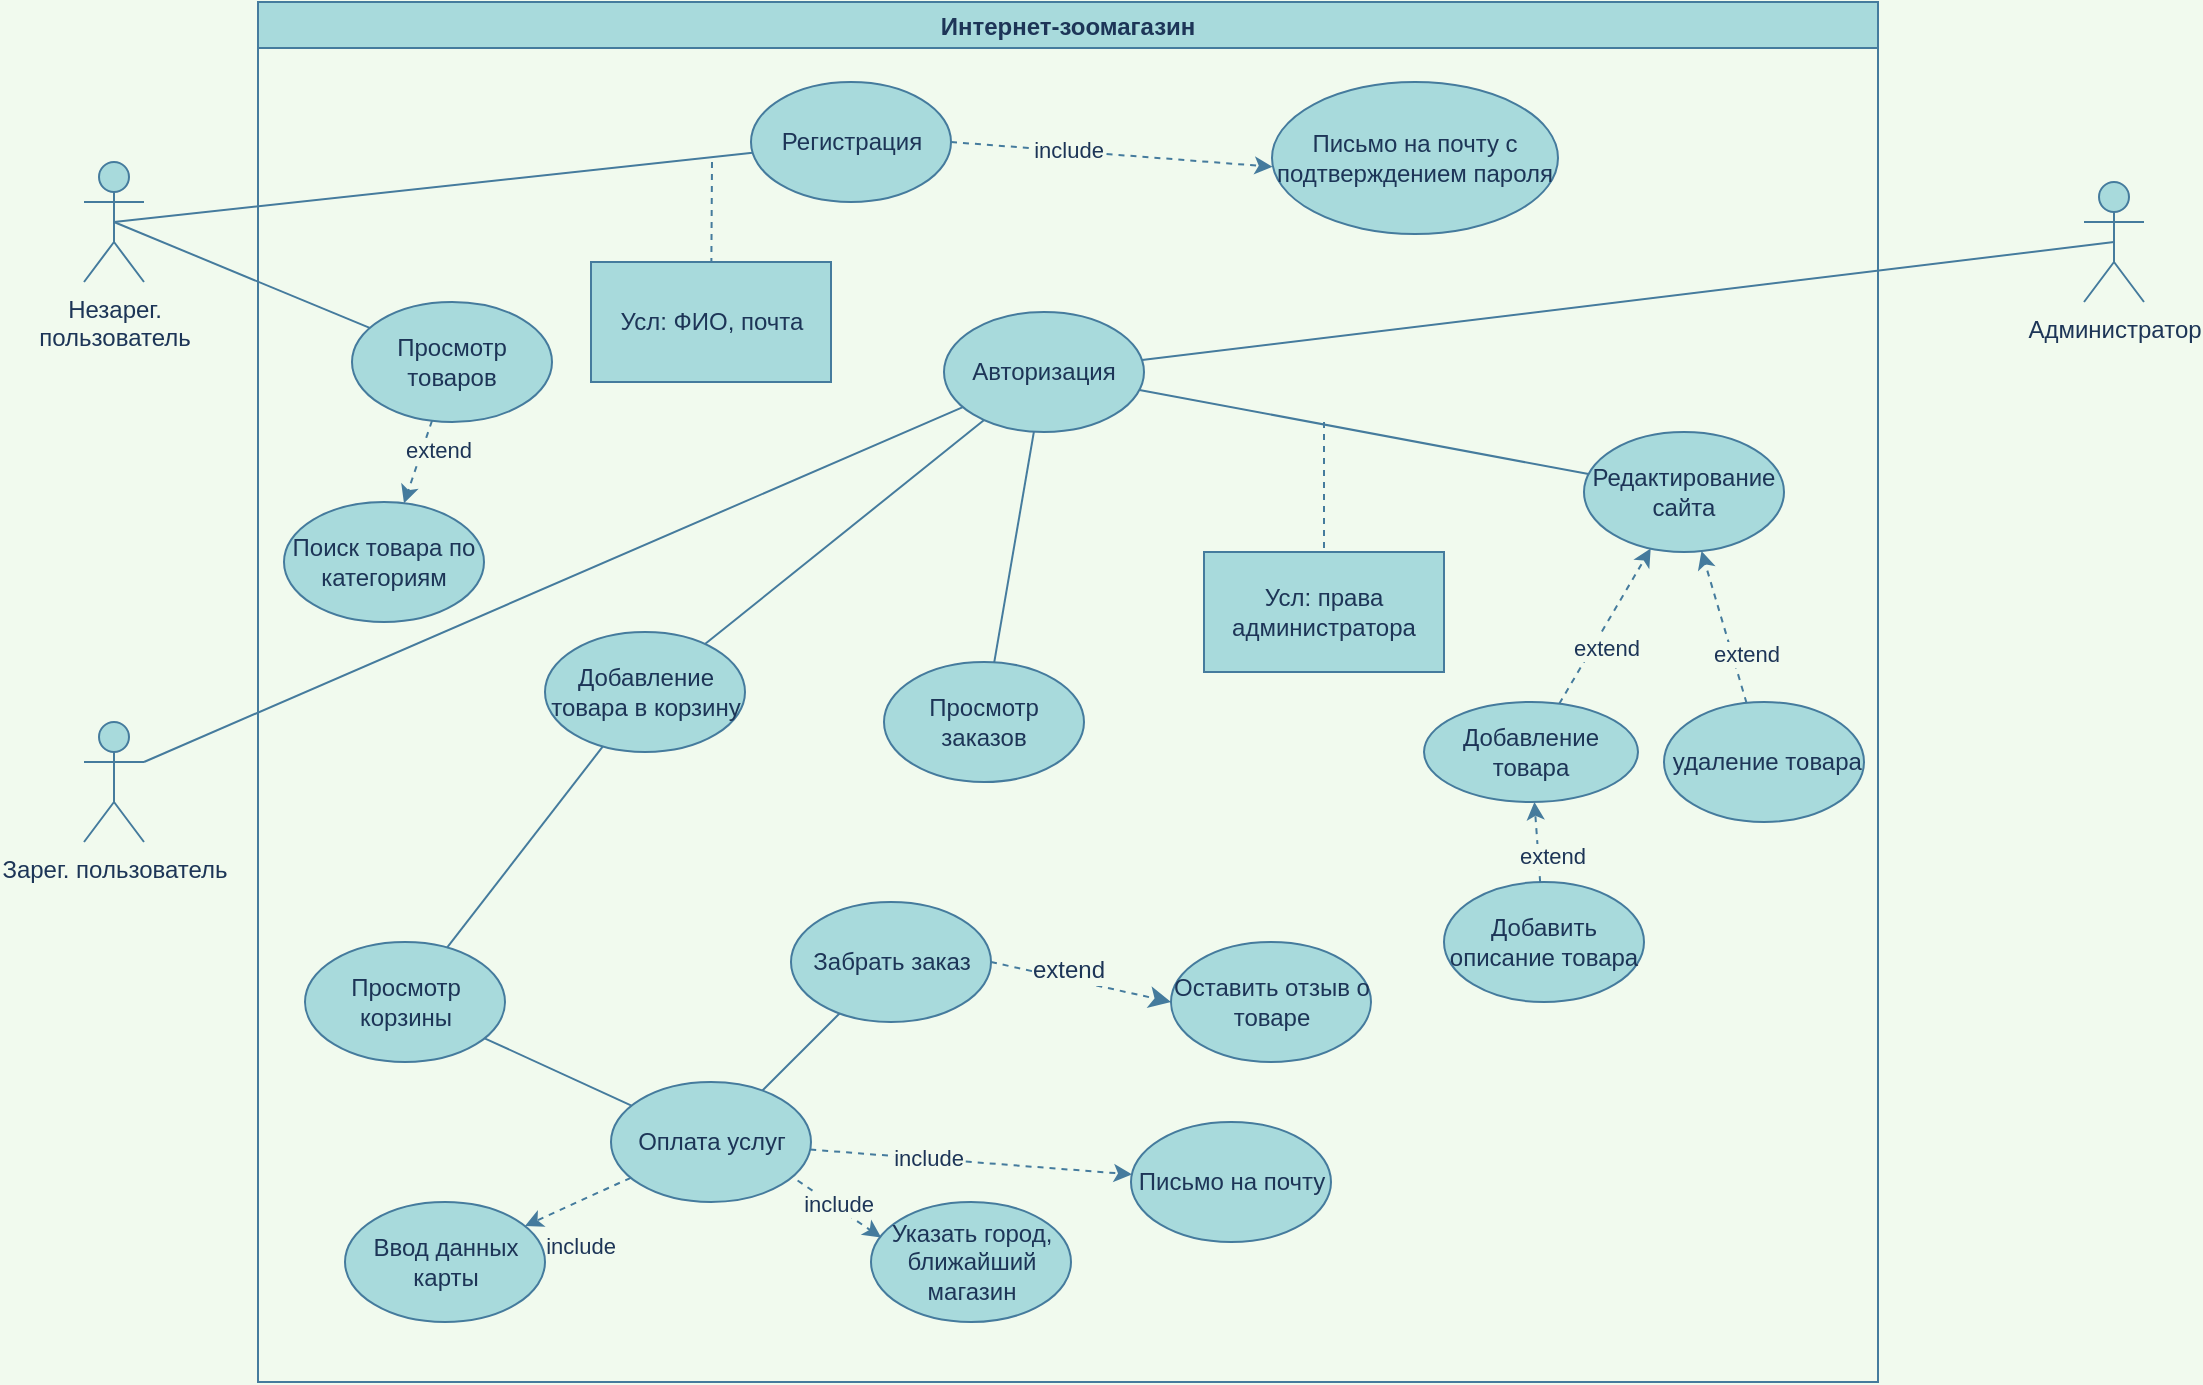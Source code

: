 <mxfile version="20.5.3" type="github"><diagram id="yVhDxwZSkm6BTgmh7rgm" name="Страница 1"><mxGraphModel dx="1422" dy="762" grid="1" gridSize="10" guides="1" tooltips="1" connect="1" arrows="1" fold="1" page="1" pageScale="1" pageWidth="827" pageHeight="1169" background="#F1FAEE" math="0" shadow="0"><root><mxCell id="0"/><mxCell id="1" parent="0"/><mxCell id="wIztBhnidroyTzXumkth-1" value="Незарег.&lt;br&gt;пользователь" style="shape=umlActor;verticalLabelPosition=bottom;verticalAlign=top;html=1;outlineConnect=0;rounded=0;fillColor=#A8DADC;strokeColor=#457B9D;fontColor=#1D3557;" parent="1" vertex="1"><mxGeometry x="70" y="490" width="30" height="60" as="geometry"/></mxCell><mxCell id="wIztBhnidroyTzXumkth-2" value="Зарег. пользователь" style="shape=umlActor;verticalLabelPosition=bottom;verticalAlign=top;html=1;outlineConnect=0;rounded=0;fillColor=#A8DADC;strokeColor=#457B9D;fontColor=#1D3557;" parent="1" vertex="1"><mxGeometry x="70" y="770" width="30" height="60" as="geometry"/></mxCell><mxCell id="wIztBhnidroyTzXumkth-3" value="Интернет-зоомагазин" style="swimlane;rounded=0;fillColor=#A8DADC;strokeColor=#457B9D;fontColor=#1D3557;" parent="1" vertex="1"><mxGeometry x="157" y="410" width="810" height="690" as="geometry"><mxRectangle x="267" y="360" width="140" height="30" as="alternateBounds"/></mxGeometry></mxCell><mxCell id="wIztBhnidroyTzXumkth-4" value="Регистрация" style="ellipse;whiteSpace=wrap;html=1;rounded=0;fillColor=#A8DADC;strokeColor=#457B9D;fontColor=#1D3557;" parent="wIztBhnidroyTzXumkth-3" vertex="1"><mxGeometry x="246.5" y="40" width="100" height="60" as="geometry"/></mxCell><mxCell id="wIztBhnidroyTzXumkth-5" value="Просмотр товаров" style="ellipse;whiteSpace=wrap;html=1;rounded=0;fillColor=#A8DADC;strokeColor=#457B9D;fontColor=#1D3557;" parent="wIztBhnidroyTzXumkth-3" vertex="1"><mxGeometry x="47" y="150" width="100" height="60" as="geometry"/></mxCell><mxCell id="wIztBhnidroyTzXumkth-6" value="Оплата услуг" style="ellipse;whiteSpace=wrap;html=1;rounded=0;fillColor=#A8DADC;strokeColor=#457B9D;fontColor=#1D3557;" parent="wIztBhnidroyTzXumkth-3" vertex="1"><mxGeometry x="176.5" y="540" width="100" height="60" as="geometry"/></mxCell><mxCell id="wIztBhnidroyTzXumkth-7" value="Просмотр корзины" style="ellipse;whiteSpace=wrap;html=1;rounded=0;fillColor=#A8DADC;strokeColor=#457B9D;fontColor=#1D3557;" parent="wIztBhnidroyTzXumkth-3" vertex="1"><mxGeometry x="23.5" y="470" width="100" height="60" as="geometry"/></mxCell><mxCell id="wIztBhnidroyTzXumkth-8" value="" style="endArrow=none;html=1;rounded=0;labelBackgroundColor=#F1FAEE;strokeColor=#457B9D;fontColor=#1D3557;" parent="wIztBhnidroyTzXumkth-3" source="wIztBhnidroyTzXumkth-7" target="wIztBhnidroyTzXumkth-6" edge="1"><mxGeometry width="50" height="50" relative="1" as="geometry"><mxPoint x="271.5" y="524.7" as="sourcePoint"/><mxPoint x="393.5" y="460" as="targetPoint"/></mxGeometry></mxCell><mxCell id="wIztBhnidroyTzXumkth-9" value="Ввод данных карты" style="ellipse;whiteSpace=wrap;html=1;rounded=0;fillColor=#A8DADC;strokeColor=#457B9D;fontColor=#1D3557;" parent="wIztBhnidroyTzXumkth-3" vertex="1"><mxGeometry x="43.5" y="600" width="100" height="60" as="geometry"/></mxCell><mxCell id="wIztBhnidroyTzXumkth-10" value="" style="endArrow=classic;html=1;rounded=0;dashed=1;labelBackgroundColor=#F1FAEE;strokeColor=#457B9D;fontColor=#1D3557;" parent="wIztBhnidroyTzXumkth-3" source="wIztBhnidroyTzXumkth-6" target="wIztBhnidroyTzXumkth-9" edge="1"><mxGeometry width="50" height="50" relative="1" as="geometry"><mxPoint x="403.5" y="390" as="sourcePoint"/><mxPoint x="453.5" y="340" as="targetPoint"/></mxGeometry></mxCell><mxCell id="wIztBhnidroyTzXumkth-11" value="include" style="edgeLabel;html=1;align=center;verticalAlign=middle;resizable=0;points=[];rounded=0;labelBackgroundColor=#F1FAEE;fontColor=#1D3557;" parent="wIztBhnidroyTzXumkth-10" vertex="1" connectable="0"><mxGeometry x="0.398" y="4" relative="1" as="geometry"><mxPoint x="10" y="13" as="offset"/></mxGeometry></mxCell><mxCell id="wIztBhnidroyTzXumkth-12" value="" style="endArrow=none;dashed=1;html=1;rounded=0;labelBackgroundColor=#F1FAEE;strokeColor=#457B9D;fontColor=#1D3557;" parent="wIztBhnidroyTzXumkth-3" target="wIztBhnidroyTzXumkth-41" edge="1"><mxGeometry width="50" height="50" relative="1" as="geometry"><mxPoint x="227" y="80" as="sourcePoint"/><mxPoint x="110" y="210" as="targetPoint"/></mxGeometry></mxCell><mxCell id="wIztBhnidroyTzXumkth-13" value="Письмо на почту" style="ellipse;whiteSpace=wrap;html=1;rounded=0;fillColor=#A8DADC;strokeColor=#457B9D;fontColor=#1D3557;" parent="wIztBhnidroyTzXumkth-3" vertex="1"><mxGeometry x="436.5" y="560" width="100" height="60" as="geometry"/></mxCell><mxCell id="wIztBhnidroyTzXumkth-14" value="" style="endArrow=classic;html=1;rounded=0;dashed=1;labelBackgroundColor=#F1FAEE;strokeColor=#457B9D;fontColor=#1D3557;" parent="wIztBhnidroyTzXumkth-3" source="wIztBhnidroyTzXumkth-6" target="wIztBhnidroyTzXumkth-13" edge="1"><mxGeometry width="50" height="50" relative="1" as="geometry"><mxPoint x="448.5" y="440" as="sourcePoint"/><mxPoint x="498.5" y="390" as="targetPoint"/></mxGeometry></mxCell><mxCell id="wIztBhnidroyTzXumkth-15" value="include" style="edgeLabel;html=1;align=center;verticalAlign=middle;resizable=0;points=[];rounded=0;labelBackgroundColor=#F1FAEE;fontColor=#1D3557;" parent="wIztBhnidroyTzXumkth-14" vertex="1" connectable="0"><mxGeometry x="-0.413" y="2" relative="1" as="geometry"><mxPoint x="11" y="2" as="offset"/></mxGeometry></mxCell><mxCell id="wIztBhnidroyTzXumkth-16" value="Добавление товара в корзину" style="ellipse;whiteSpace=wrap;html=1;rounded=0;fillColor=#A8DADC;strokeColor=#457B9D;fontColor=#1D3557;" parent="wIztBhnidroyTzXumkth-3" vertex="1"><mxGeometry x="143.5" y="315" width="100" height="60" as="geometry"/></mxCell><mxCell id="wIztBhnidroyTzXumkth-17" value="Поиск товара по категориям" style="ellipse;whiteSpace=wrap;html=1;rounded=0;fillColor=#A8DADC;strokeColor=#457B9D;fontColor=#1D3557;" parent="wIztBhnidroyTzXumkth-3" vertex="1"><mxGeometry x="13" y="250" width="100" height="60" as="geometry"/></mxCell><mxCell id="wIztBhnidroyTzXumkth-18" value="" style="endArrow=classic;html=1;rounded=0;dashed=1;labelBackgroundColor=#F1FAEE;strokeColor=#457B9D;fontColor=#1D3557;" parent="wIztBhnidroyTzXumkth-3" source="wIztBhnidroyTzXumkth-5" target="wIztBhnidroyTzXumkth-17" edge="1"><mxGeometry width="50" height="50" relative="1" as="geometry"><mxPoint x="203" y="210" as="sourcePoint"/><mxPoint x="203" y="430" as="targetPoint"/></mxGeometry></mxCell><mxCell id="wIztBhnidroyTzXumkth-19" value="extend" style="edgeLabel;html=1;align=center;verticalAlign=middle;resizable=0;points=[];rounded=0;labelBackgroundColor=#F1FAEE;fontColor=#1D3557;" parent="wIztBhnidroyTzXumkth-18" vertex="1" connectable="0"><mxGeometry x="-0.354" y="3" relative="1" as="geometry"><mxPoint x="4" as="offset"/></mxGeometry></mxCell><mxCell id="wIztBhnidroyTzXumkth-20" value="Редактирование сайта&lt;span style=&quot;color: rgba(0, 0, 0, 0); font-family: monospace; font-size: 0px; text-align: start;&quot;&gt;%3CmxGraphModel%3E%3Croot%3E%3CmxCell%20id%3D%220%22%2F%3E%3CmxCell%20id%3D%221%22%20parent%3D%220%22%2F%3E%3CmxCell%20id%3D%222%22%20value%3D%22%D0%9F%D0%B8%D1%81%D1%8C%D0%BC%D0%BE%20%D0%BD%D0%B0%20%D0%BF%D0%BE%D1%87%D1%82%D1%83%22%20style%3D%22ellipse%3BwhiteSpace%3Dwrap%3Bhtml%3D1%3BstrokeColor%3D%23909090%3BfontColor%3D%231A1A1A%3BfillColor%3D%23F5AB50%3B%22%20vertex%3D%221%22%20parent%3D%221%22%3E%3CmxGeometry%20x%3D%22580%22%20y%3D%22300%22%20width%3D%22100%22%20height%3D%2260%22%20as%3D%22geometry%22%2F%3E%3C%2FmxCell%3E%3C%2Froot%3E%3C%2FmxGraphModel%3E&lt;/span&gt;&lt;span style=&quot;color: rgba(0, 0, 0, 0); font-family: monospace; font-size: 0px; text-align: start;&quot;&gt;%3CmxGraphModel%3E%3Croot%3E%3CmxCell%20id%3D%220%22%2F%3E%3CmxCell%20id%3D%221%22%20parent%3D%220%22%2F%3E%3CmxCell%20id%3D%222%22%20value%3D%22%D0%9F%D0%B8%D1%81%D1%8C%D0%BC%D0%BE%20%D0%BD%D0%B0%20%D0%BF%D0%BE%D1%87%D1%82%D1%83%22%20style%3D%22ellipse%3BwhiteSpace%3Dwrap%3Bhtml%3D1%3BstrokeColor%3D%23909090%3BfontColor%3D%231A1A1A%3BfillColor%3D%23F5AB50%3B%22%20vertex%3D%221%22%20parent%3D%221%22%3E%3CmxGeometry%20x%3D%22580%22%20y%3D%22300%22%20width%3D%22100%22%20height%3D%2260%22%20as%3D%22geometry%22%2F%3E%3C%2FmxCell%3E%3C%2Froot%3E%3C%2FmxGraphModel%3E&lt;/span&gt;" style="ellipse;whiteSpace=wrap;html=1;rounded=0;fillColor=#A8DADC;strokeColor=#457B9D;fontColor=#1D3557;" parent="wIztBhnidroyTzXumkth-3" vertex="1"><mxGeometry x="663" y="215" width="100" height="60" as="geometry"/></mxCell><mxCell id="wIztBhnidroyTzXumkth-21" value="&amp;nbsp;удаление товара" style="ellipse;whiteSpace=wrap;html=1;rounded=0;fillColor=#A8DADC;strokeColor=#457B9D;fontColor=#1D3557;" parent="wIztBhnidroyTzXumkth-3" vertex="1"><mxGeometry x="703" y="350" width="100" height="60" as="geometry"/></mxCell><mxCell id="wIztBhnidroyTzXumkth-22" value="Добавить описание товара" style="ellipse;whiteSpace=wrap;html=1;rounded=0;fillColor=#A8DADC;strokeColor=#457B9D;fontColor=#1D3557;" parent="wIztBhnidroyTzXumkth-3" vertex="1"><mxGeometry x="593" y="440" width="100" height="60" as="geometry"/></mxCell><mxCell id="wIztBhnidroyTzXumkth-23" value="" style="endArrow=classic;html=1;rounded=0;dashed=1;labelBackgroundColor=#F1FAEE;strokeColor=#457B9D;fontColor=#1D3557;" parent="wIztBhnidroyTzXumkth-3" source="wIztBhnidroyTzXumkth-21" target="wIztBhnidroyTzXumkth-20" edge="1"><mxGeometry width="50" height="50" relative="1" as="geometry"><mxPoint x="445" y="185" as="sourcePoint"/><mxPoint x="495" y="135" as="targetPoint"/></mxGeometry></mxCell><mxCell id="wIztBhnidroyTzXumkth-24" value="extend" style="edgeLabel;html=1;align=center;verticalAlign=middle;resizable=0;points=[];rounded=0;labelBackgroundColor=#F1FAEE;fontColor=#1D3557;" parent="wIztBhnidroyTzXumkth-23" vertex="1" connectable="0"><mxGeometry x="-0.328" y="3" relative="1" as="geometry"><mxPoint x="10" as="offset"/></mxGeometry></mxCell><mxCell id="wIztBhnidroyTzXumkth-25" value="Оставить отзыв о товаре" style="ellipse;whiteSpace=wrap;html=1;rounded=0;fillColor=#A8DADC;strokeColor=#457B9D;fontColor=#1D3557;" parent="wIztBhnidroyTzXumkth-3" vertex="1"><mxGeometry x="456.5" y="470" width="100" height="60" as="geometry"/></mxCell><mxCell id="wIztBhnidroyTzXumkth-26" value="Указать город, ближайший магазин" style="ellipse;whiteSpace=wrap;html=1;rounded=0;fillColor=#A8DADC;strokeColor=#457B9D;fontColor=#1D3557;" parent="wIztBhnidroyTzXumkth-3" vertex="1"><mxGeometry x="306.5" y="600" width="100" height="60" as="geometry"/></mxCell><mxCell id="wIztBhnidroyTzXumkth-27" value="" style="endArrow=classic;html=1;rounded=0;dashed=1;entryX=0.051;entryY=0.296;entryDx=0;entryDy=0;exitX=0.933;exitY=0.821;exitDx=0;exitDy=0;entryPerimeter=0;exitPerimeter=0;labelBackgroundColor=#F1FAEE;strokeColor=#457B9D;fontColor=#1D3557;" parent="wIztBhnidroyTzXumkth-3" source="wIztBhnidroyTzXumkth-6" target="wIztBhnidroyTzXumkth-26" edge="1"><mxGeometry width="50" height="50" relative="1" as="geometry"><mxPoint x="493.5" y="480" as="sourcePoint"/><mxPoint x="553.5" y="600" as="targetPoint"/></mxGeometry></mxCell><mxCell id="wIztBhnidroyTzXumkth-28" value="include" style="edgeLabel;html=1;align=center;verticalAlign=middle;resizable=0;points=[];rounded=0;labelBackgroundColor=#F1FAEE;fontColor=#1D3557;" parent="wIztBhnidroyTzXumkth-27" vertex="1" connectable="0"><mxGeometry x="-0.52" y="-4" relative="1" as="geometry"><mxPoint x="12" y="1" as="offset"/></mxGeometry></mxCell><mxCell id="wIztBhnidroyTzXumkth-29" value="Просмотр заказов" style="ellipse;whiteSpace=wrap;html=1;rounded=0;fillColor=#A8DADC;strokeColor=#457B9D;fontColor=#1D3557;" parent="wIztBhnidroyTzXumkth-3" vertex="1"><mxGeometry x="313" y="330" width="100" height="60" as="geometry"/></mxCell><mxCell id="wIztBhnidroyTzXumkth-30" value="Забрать заказ" style="ellipse;whiteSpace=wrap;html=1;rounded=0;fillColor=#A8DADC;strokeColor=#457B9D;fontColor=#1D3557;" parent="wIztBhnidroyTzXumkth-3" vertex="1"><mxGeometry x="266.5" y="450" width="100" height="60" as="geometry"/></mxCell><mxCell id="wIztBhnidroyTzXumkth-31" value="" style="endArrow=none;html=1;rounded=0;labelBackgroundColor=#F1FAEE;strokeColor=#457B9D;fontColor=#1D3557;" parent="wIztBhnidroyTzXumkth-3" source="wIztBhnidroyTzXumkth-30" target="wIztBhnidroyTzXumkth-6" edge="1"><mxGeometry width="50" height="50" relative="1" as="geometry"><mxPoint x="374.25" y="514.83" as="sourcePoint"/><mxPoint x="458.75" y="565.17" as="targetPoint"/></mxGeometry></mxCell><mxCell id="wIztBhnidroyTzXumkth-32" value="" style="endArrow=classic;html=1;rounded=0;strokeWidth=1;fontSize=12;startSize=14;endSize=8;curved=1;dashed=1;exitX=1;exitY=0.5;exitDx=0;exitDy=0;labelBackgroundColor=#F1FAEE;strokeColor=#457B9D;fontColor=#1D3557;entryX=0;entryY=0.5;entryDx=0;entryDy=0;" parent="wIztBhnidroyTzXumkth-3" source="wIztBhnidroyTzXumkth-30" target="wIztBhnidroyTzXumkth-25" edge="1"><mxGeometry width="50" height="50" relative="1" as="geometry"><mxPoint x="465.85" y="351.52" as="sourcePoint"/><mxPoint x="516.5" y="400" as="targetPoint"/></mxGeometry></mxCell><mxCell id="wIztBhnidroyTzXumkth-33" value="extend" style="edgeLabel;html=1;align=center;verticalAlign=middle;resizable=0;points=[];fontSize=12;labelBackgroundColor=#F1FAEE;fontColor=#1D3557;rounded=0;" parent="wIztBhnidroyTzXumkth-32" vertex="1" connectable="0"><mxGeometry x="-0.255" relative="1" as="geometry"><mxPoint x="5" y="-4" as="offset"/></mxGeometry></mxCell><mxCell id="wIztBhnidroyTzXumkth-34" value="Авторизация" style="ellipse;whiteSpace=wrap;html=1;rounded=0;fillColor=#A8DADC;strokeColor=#457B9D;fontColor=#1D3557;" parent="wIztBhnidroyTzXumkth-3" vertex="1"><mxGeometry x="343" y="155" width="100" height="60" as="geometry"/></mxCell><mxCell id="wIztBhnidroyTzXumkth-35" value="" style="endArrow=none;html=1;labelBackgroundColor=#F1FAEE;strokeColor=#457B9D;fontColor=#1D3557;" parent="wIztBhnidroyTzXumkth-3" source="wIztBhnidroyTzXumkth-34" target="wIztBhnidroyTzXumkth-29" edge="1"><mxGeometry width="50" height="50" relative="1" as="geometry"><mxPoint x="543" y="160" as="sourcePoint"/><mxPoint x="453" y="280" as="targetPoint"/></mxGeometry></mxCell><mxCell id="wIztBhnidroyTzXumkth-36" value="" style="endArrow=none;html=1;labelBackgroundColor=#F1FAEE;strokeColor=#457B9D;fontColor=#1D3557;" parent="wIztBhnidroyTzXumkth-3" source="wIztBhnidroyTzXumkth-34" target="wIztBhnidroyTzXumkth-20" edge="1"><mxGeometry width="50" height="50" relative="1" as="geometry"><mxPoint x="603" y="220" as="sourcePoint"/><mxPoint x="453" y="280" as="targetPoint"/></mxGeometry></mxCell><mxCell id="wIztBhnidroyTzXumkth-37" value="Усл: права администратора" style="rounded=0;whiteSpace=wrap;html=1;fillColor=#A8DADC;strokeColor=#457B9D;fontColor=#1D3557;" parent="wIztBhnidroyTzXumkth-3" vertex="1"><mxGeometry x="473" y="275" width="120" height="60" as="geometry"/></mxCell><mxCell id="wIztBhnidroyTzXumkth-38" value="" style="endArrow=none;dashed=1;html=1;labelBackgroundColor=#F1FAEE;strokeColor=#457B9D;fontColor=#1D3557;" parent="wIztBhnidroyTzXumkth-3" target="wIztBhnidroyTzXumkth-37" edge="1"><mxGeometry width="50" height="50" relative="1" as="geometry"><mxPoint x="533" y="210" as="sourcePoint"/><mxPoint x="573" y="292.5" as="targetPoint"/></mxGeometry></mxCell><mxCell id="wIztBhnidroyTzXumkth-39" value="" style="endArrow=none;html=1;rounded=0;labelBackgroundColor=#F1FAEE;strokeColor=#457B9D;fontColor=#1D3557;" parent="wIztBhnidroyTzXumkth-3" source="wIztBhnidroyTzXumkth-7" target="wIztBhnidroyTzXumkth-16" edge="1"><mxGeometry width="50" height="50" relative="1" as="geometry"><mxPoint x="13.5" y="460" as="sourcePoint"/><mxPoint x="133.5" y="400" as="targetPoint"/></mxGeometry></mxCell><mxCell id="wIztBhnidroyTzXumkth-40" value="" style="endArrow=none;html=1;rounded=0;strokeColor=#457B9D;fontColor=#1D3557;fillColor=#A8DADC;labelBackgroundColor=#F1FAEE;" parent="wIztBhnidroyTzXumkth-3" source="wIztBhnidroyTzXumkth-16" target="wIztBhnidroyTzXumkth-34" edge="1"><mxGeometry width="50" height="50" relative="1" as="geometry"><mxPoint x="383" y="310" as="sourcePoint"/><mxPoint x="433" y="260" as="targetPoint"/></mxGeometry></mxCell><mxCell id="wIztBhnidroyTzXumkth-41" value="Усл: ФИО, почта" style="rounded=0;whiteSpace=wrap;html=1;fillColor=#A8DADC;strokeColor=#457B9D;fontColor=#1D3557;" parent="wIztBhnidroyTzXumkth-3" vertex="1"><mxGeometry x="166.5" y="130" width="120" height="60" as="geometry"/></mxCell><mxCell id="wIztBhnidroyTzXumkth-42" value="" style="endArrow=classic;html=1;rounded=0;dashed=1;labelBackgroundColor=#F1FAEE;strokeColor=#457B9D;fontColor=#1D3557;" parent="wIztBhnidroyTzXumkth-3" edge="1"><mxGeometry width="50" height="50" relative="1" as="geometry"><mxPoint x="346.502" y="69.999" as="sourcePoint"/><mxPoint x="507.306" y="82.405" as="targetPoint"/></mxGeometry></mxCell><mxCell id="wIztBhnidroyTzXumkth-43" value="include" style="edgeLabel;html=1;align=center;verticalAlign=middle;resizable=0;points=[];rounded=0;labelBackgroundColor=#F1FAEE;fontColor=#1D3557;" parent="wIztBhnidroyTzXumkth-42" vertex="1" connectable="0"><mxGeometry x="-0.413" y="2" relative="1" as="geometry"><mxPoint x="11" y="2" as="offset"/></mxGeometry></mxCell><mxCell id="wIztBhnidroyTzXumkth-44" value="Письмо на почту с подтверждением пароля" style="ellipse;whiteSpace=wrap;html=1;rounded=0;fillColor=#A8DADC;strokeColor=#457B9D;fontColor=#1D3557;" parent="wIztBhnidroyTzXumkth-3" vertex="1"><mxGeometry x="507" y="40" width="143" height="76" as="geometry"/></mxCell><mxCell id="wIztBhnidroyTzXumkth-45" value="Добавление товара" style="ellipse;whiteSpace=wrap;html=1;rounded=0;fillColor=#A8DADC;strokeColor=#457B9D;fontColor=#1D3557;direction=south;" parent="wIztBhnidroyTzXumkth-3" vertex="1"><mxGeometry x="583" y="350" width="107" height="50" as="geometry"/></mxCell><mxCell id="wIztBhnidroyTzXumkth-46" value="" style="endArrow=classic;html=1;rounded=0;dashed=1;labelBackgroundColor=#F1FAEE;strokeColor=#457B9D;fontColor=#1D3557;" parent="wIztBhnidroyTzXumkth-3" source="wIztBhnidroyTzXumkth-45" target="wIztBhnidroyTzXumkth-20" edge="1"><mxGeometry width="50" height="50" relative="1" as="geometry"><mxPoint x="672.529" y="350.0" as="sourcePoint"/><mxPoint x="650.002" y="274.077" as="targetPoint"/></mxGeometry></mxCell><mxCell id="wIztBhnidroyTzXumkth-47" value="extend" style="edgeLabel;html=1;align=center;verticalAlign=middle;resizable=0;points=[];rounded=0;labelBackgroundColor=#F1FAEE;fontColor=#1D3557;" parent="wIztBhnidroyTzXumkth-46" vertex="1" connectable="0"><mxGeometry x="-0.328" y="3" relative="1" as="geometry"><mxPoint x="10" as="offset"/></mxGeometry></mxCell><mxCell id="wIztBhnidroyTzXumkth-48" value="" style="endArrow=classic;html=1;rounded=0;dashed=1;labelBackgroundColor=#F1FAEE;strokeColor=#457B9D;fontColor=#1D3557;" parent="wIztBhnidroyTzXumkth-3" source="wIztBhnidroyTzXumkth-22" target="wIztBhnidroyTzXumkth-45" edge="1"><mxGeometry width="50" height="50" relative="1" as="geometry"><mxPoint x="717.138" y="487.572" as="sourcePoint"/><mxPoint x="763.0" y="409.999" as="targetPoint"/></mxGeometry></mxCell><mxCell id="wIztBhnidroyTzXumkth-49" value="extend" style="edgeLabel;html=1;align=center;verticalAlign=middle;resizable=0;points=[];rounded=0;labelBackgroundColor=#F1FAEE;fontColor=#1D3557;" parent="wIztBhnidroyTzXumkth-48" vertex="1" connectable="0"><mxGeometry x="-0.328" y="3" relative="1" as="geometry"><mxPoint x="10" as="offset"/></mxGeometry></mxCell><mxCell id="wIztBhnidroyTzXumkth-50" value="" style="endArrow=none;html=1;rounded=0;exitX=1;exitY=0.333;exitDx=0;exitDy=0;exitPerimeter=0;labelBackgroundColor=#F1FAEE;strokeColor=#457B9D;fontColor=#1D3557;" parent="1" source="wIztBhnidroyTzXumkth-2" target="wIztBhnidroyTzXumkth-34" edge="1"><mxGeometry width="50" height="50" relative="1" as="geometry"><mxPoint x="190" y="870" as="sourcePoint"/><mxPoint x="190" y="840" as="targetPoint"/></mxGeometry></mxCell><mxCell id="wIztBhnidroyTzXumkth-51" value="Администратор" style="shape=umlActor;verticalLabelPosition=bottom;verticalAlign=top;html=1;outlineConnect=0;rounded=0;fillColor=#A8DADC;strokeColor=#457B9D;fontColor=#1D3557;" parent="1" vertex="1"><mxGeometry x="1070" y="500" width="30" height="60" as="geometry"/></mxCell><mxCell id="wIztBhnidroyTzXumkth-52" value="" style="endArrow=none;html=1;entryX=0.5;entryY=0.5;entryDx=0;entryDy=0;entryPerimeter=0;labelBackgroundColor=#F1FAEE;strokeColor=#457B9D;fontColor=#1D3557;" parent="1" source="wIztBhnidroyTzXumkth-34" target="wIztBhnidroyTzXumkth-51" edge="1"><mxGeometry width="50" height="50" relative="1" as="geometry"><mxPoint x="870" y="550" as="sourcePoint"/><mxPoint x="760" y="550" as="targetPoint"/></mxGeometry></mxCell><mxCell id="wIztBhnidroyTzXumkth-53" value="" style="endArrow=none;html=1;rounded=0;exitX=0.5;exitY=0.5;exitDx=0;exitDy=0;exitPerimeter=0;labelBackgroundColor=#F1FAEE;strokeColor=#457B9D;fontColor=#1D3557;" parent="1" source="wIztBhnidroyTzXumkth-1" target="wIztBhnidroyTzXumkth-5" edge="1"><mxGeometry width="50" height="50" relative="1" as="geometry"><mxPoint x="225.5" y="620" as="sourcePoint"/><mxPoint x="275.5" y="570" as="targetPoint"/></mxGeometry></mxCell><mxCell id="wIztBhnidroyTzXumkth-54" value="" style="endArrow=none;html=1;rounded=0;exitX=0.5;exitY=0.5;exitDx=0;exitDy=0;exitPerimeter=0;labelBackgroundColor=#F1FAEE;strokeColor=#457B9D;fontColor=#1D3557;" parent="1" source="wIztBhnidroyTzXumkth-1" target="wIztBhnidroyTzXumkth-4" edge="1"><mxGeometry width="50" height="50" relative="1" as="geometry"><mxPoint x="300.5" y="500" as="sourcePoint"/><mxPoint x="350.5" y="450" as="targetPoint"/></mxGeometry></mxCell></root></mxGraphModel></diagram></mxfile>